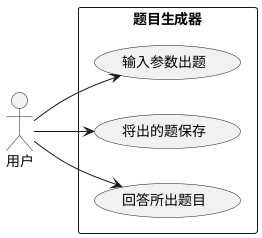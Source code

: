 @startuml QA

left to right direction

actor 用户

rectangle 题目生成器 {
    用户 --> (输入参数出题)
    用户 --> (将出的题保存)
    用户 --> (回答所出题目)
}
@enduml